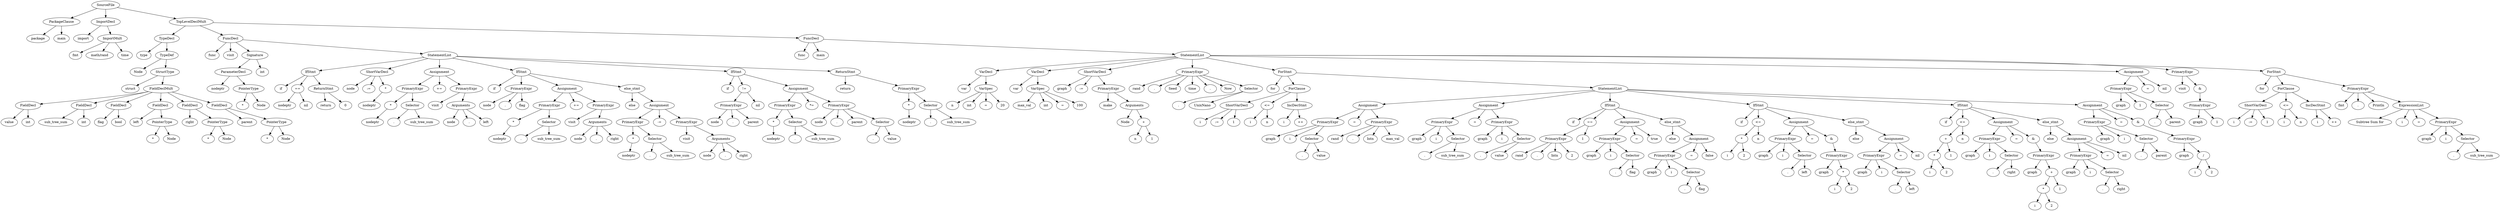 digraph ParseTree {
0[label="SourceFile"]; 1[label="PackageClause"]; 0->1 ;
1[label="PackageClause"]; 2[label="package"]; 1->2 ;
1[label="PackageClause"]; 3[label="main"]; 1->3 ;
0[label="SourceFile"]; 4[label="ImportDecl"]; 0->4 ;
4[label="ImportDecl"]; 5[label="import"]; 4->5 ;
4[label="ImportDecl"]; 6[label="ImportMult"]; 4->6 ;
6[label="ImportMult"]; 7[label="fmt"]; 6->7 ;
6[label="ImportMult"]; 8[label="math/rand"]; 6->8 ;
6[label="ImportMult"]; 9[label="time"]; 6->9 ;
0[label="SourceFile"]; 10[label="TopLevelDeclMult"]; 0->10 ;
10[label="TopLevelDeclMult"]; 11[label="TypeDecl"]; 10->11 ;
11[label="TypeDecl"]; 12[label="type"]; 11->12 ;
11[label="TypeDecl"]; 13[label="TypeDef"]; 11->13 ;
13[label="TypeDef"]; 14[label="Node"]; 13->14 ;
13[label="TypeDef"]; 15[label="StructType"]; 13->15 ;
15[label="StructType"]; 16[label="struct"]; 15->16 ;
15[label="StructType"]; 17[label="FieldDeclMult"]; 15->17 ;
17[label="FieldDeclMult"]; 18[label="FieldDecl"]; 17->18 ;
18[label="FieldDecl"]; 19[label="value"]; 18->19 ;
18[label="FieldDecl"]; 20[label="int"]; 18->20 ;
17[label="FieldDeclMult"]; 21[label="FieldDecl"]; 17->21 ;
21[label="FieldDecl"]; 22[label="sub_tree_sum"]; 21->22 ;
21[label="FieldDecl"]; 23[label="int"]; 21->23 ;
17[label="FieldDeclMult"]; 24[label="FieldDecl"]; 17->24 ;
24[label="FieldDecl"]; 25[label="flag"]; 24->25 ;
24[label="FieldDecl"]; 26[label="bool"]; 24->26 ;
17[label="FieldDeclMult"]; 27[label="FieldDecl"]; 17->27 ;
27[label="FieldDecl"]; 28[label="left"]; 27->28 ;
27[label="FieldDecl"]; 29[label="PointerType"]; 27->29 ;
29[label="PointerType"]; 30[label="*"]; 29->30 ;
29[label="PointerType"]; 31[label="Node"]; 29->31 ;
17[label="FieldDeclMult"]; 32[label="FieldDecl"]; 17->32 ;
32[label="FieldDecl"]; 33[label="right"]; 32->33 ;
32[label="FieldDecl"]; 34[label="PointerType"]; 32->34 ;
34[label="PointerType"]; 35[label="*"]; 34->35 ;
34[label="PointerType"]; 36[label="Node"]; 34->36 ;
17[label="FieldDeclMult"]; 37[label="FieldDecl"]; 17->37 ;
37[label="FieldDecl"]; 38[label="parent"]; 37->38 ;
37[label="FieldDecl"]; 39[label="PointerType"]; 37->39 ;
39[label="PointerType"]; 40[label="*"]; 39->40 ;
39[label="PointerType"]; 41[label="Node"]; 39->41 ;
10[label="TopLevelDeclMult"]; 42[label="FuncDecl"]; 10->42 ;
42[label="FuncDecl"]; 43[label="func"]; 42->43 ;
42[label="FuncDecl"]; 44[label="visit"]; 42->44 ;
42[label="FuncDecl"]; 45[label="Signature"]; 42->45 ;
45[label="Signature"]; 46[label="ParameterDecl"]; 45->46 ;
46[label="ParameterDecl"]; 47[label="nodeptr"]; 46->47 ;
46[label="ParameterDecl"]; 48[label="PointerType"]; 46->48 ;
48[label="PointerType"]; 49[label="*"]; 48->49 ;
48[label="PointerType"]; 50[label="Node"]; 48->50 ;
45[label="Signature"]; 51[label="int"]; 45->51 ;
42[label="FuncDecl"]; 52[label="StatementList"]; 42->52 ;
52[label="StatementList"]; 53[label="IfStmt"]; 52->53 ;
53[label="IfStmt"]; 54[label="if"]; 53->54 ;
53[label="IfStmt"]; 55[label="=="]; 53->55 ;
55[label="=="]; 56[label="nodeptr"]; 55->56 ;
55[label="=="]; 57[label="nil"]; 55->57 ;
53[label="IfStmt"]; 58[label="ReturnStmt"]; 53->58 ;
58[label="ReturnStmt"]; 59[label="return"]; 58->59 ;
58[label="ReturnStmt"]; 60[label="0"]; 58->60 ;
52[label="StatementList"]; 61[label="ShortVarDecl"]; 52->61 ;
61[label="ShortVarDecl"]; 62[label="node"]; 61->62 ;
61[label="ShortVarDecl"]; 63[label=":="]; 61->63 ;
61[label="ShortVarDecl"]; 64[label="*"]; 61->64 ;
64[label="*"]; 65[label="nodeptr"]; 64->65 ;
52[label="StatementList"]; 66[label="Assignment"]; 52->66 ;
66[label="Assignment"]; 67[label="PrimaryExpr"]; 66->67 ;
67[label="PrimaryExpr"]; 68[label="*"]; 67->68 ;
68[label="*"]; 69[label="nodeptr"]; 68->69 ;
67[label="PrimaryExpr"]; 70[label="Selector"]; 67->70 ;
70[label="Selector"]; 71[label="."]; 70->71 ;
70[label="Selector"]; 72[label="sub_tree_sum"]; 70->72 ;
66[label="Assignment"]; 73[label="+="]; 66->73 ;
66[label="Assignment"]; 74[label="PrimaryExpr"]; 66->74 ;
74[label="PrimaryExpr"]; 75[label="visit"]; 74->75 ;
74[label="PrimaryExpr"]; 76[label="Arguments"]; 74->76 ;
76[label="Arguments"]; 77[label="node"]; 76->77 ;
76[label="Arguments"]; 78[label="."]; 76->78 ;
76[label="Arguments"]; 79[label="left"]; 76->79 ;
52[label="StatementList"]; 80[label="IfStmt"]; 52->80 ;
80[label="IfStmt"]; 81[label="if"]; 80->81 ;
80[label="IfStmt"]; 82[label="PrimaryExpr"]; 80->82 ;
82[label="PrimaryExpr"]; 83[label="node"]; 82->83 ;
82[label="PrimaryExpr"]; 84[label="."]; 82->84 ;
82[label="PrimaryExpr"]; 85[label="flag"]; 82->85 ;
80[label="IfStmt"]; 86[label="Assignment"]; 80->86 ;
86[label="Assignment"]; 87[label="PrimaryExpr"]; 86->87 ;
87[label="PrimaryExpr"]; 88[label="*"]; 87->88 ;
88[label="*"]; 89[label="nodeptr"]; 88->89 ;
87[label="PrimaryExpr"]; 90[label="Selector"]; 87->90 ;
90[label="Selector"]; 91[label="."]; 90->91 ;
90[label="Selector"]; 92[label="sub_tree_sum"]; 90->92 ;
86[label="Assignment"]; 93[label="+="]; 86->93 ;
86[label="Assignment"]; 94[label="PrimaryExpr"]; 86->94 ;
94[label="PrimaryExpr"]; 95[label="visit"]; 94->95 ;
94[label="PrimaryExpr"]; 96[label="Arguments"]; 94->96 ;
96[label="Arguments"]; 97[label="node"]; 96->97 ;
96[label="Arguments"]; 98[label="."]; 96->98 ;
96[label="Arguments"]; 99[label="right"]; 96->99 ;
80[label="IfStmt"]; 100[label="else_stmt"]; 80->100 ;
100[label="else_stmt"]; 101[label="else"]; 100->101 ;
100[label="else_stmt"]; 102[label="Assignment"]; 100->102 ;
102[label="Assignment"]; 103[label="PrimaryExpr"]; 102->103 ;
103[label="PrimaryExpr"]; 104[label="*"]; 103->104 ;
104[label="*"]; 105[label="nodeptr"]; 104->105 ;
103[label="PrimaryExpr"]; 106[label="Selector"]; 103->106 ;
106[label="Selector"]; 107[label="."]; 106->107 ;
106[label="Selector"]; 108[label="sub_tree_sum"]; 106->108 ;
102[label="Assignment"]; 109[label="-="]; 102->109 ;
102[label="Assignment"]; 110[label="PrimaryExpr"]; 102->110 ;
110[label="PrimaryExpr"]; 111[label="visit"]; 110->111 ;
110[label="PrimaryExpr"]; 112[label="Arguments"]; 110->112 ;
112[label="Arguments"]; 113[label="node"]; 112->113 ;
112[label="Arguments"]; 114[label="."]; 112->114 ;
112[label="Arguments"]; 115[label="right"]; 112->115 ;
52[label="StatementList"]; 116[label="IfStmt"]; 52->116 ;
116[label="IfStmt"]; 117[label="if"]; 116->117 ;
116[label="IfStmt"]; 118[label="!="]; 116->118 ;
118[label="!="]; 119[label="PrimaryExpr"]; 118->119 ;
119[label="PrimaryExpr"]; 120[label="node"]; 119->120 ;
119[label="PrimaryExpr"]; 121[label="."]; 119->121 ;
119[label="PrimaryExpr"]; 122[label="parent"]; 119->122 ;
118[label="!="]; 123[label="nil"]; 118->123 ;
116[label="IfStmt"]; 124[label="Assignment"]; 116->124 ;
124[label="Assignment"]; 125[label="PrimaryExpr"]; 124->125 ;
125[label="PrimaryExpr"]; 126[label="*"]; 125->126 ;
126[label="*"]; 127[label="nodeptr"]; 126->127 ;
125[label="PrimaryExpr"]; 128[label="Selector"]; 125->128 ;
128[label="Selector"]; 129[label="."]; 128->129 ;
128[label="Selector"]; 130[label="sub_tree_sum"]; 128->130 ;
124[label="Assignment"]; 131[label="*="]; 124->131 ;
124[label="Assignment"]; 132[label="PrimaryExpr"]; 124->132 ;
132[label="PrimaryExpr"]; 133[label="node"]; 132->133 ;
132[label="PrimaryExpr"]; 134[label="."]; 132->134 ;
132[label="PrimaryExpr"]; 135[label="parent"]; 132->135 ;
132[label="PrimaryExpr"]; 136[label="Selector"]; 132->136 ;
136[label="Selector"]; 137[label="."]; 136->137 ;
136[label="Selector"]; 138[label="value"]; 136->138 ;
52[label="StatementList"]; 139[label="ReturnStmt"]; 52->139 ;
139[label="ReturnStmt"]; 140[label="return"]; 139->140 ;
139[label="ReturnStmt"]; 141[label="PrimaryExpr"]; 139->141 ;
141[label="PrimaryExpr"]; 142[label="*"]; 141->142 ;
142[label="*"]; 143[label="nodeptr"]; 142->143 ;
141[label="PrimaryExpr"]; 144[label="Selector"]; 141->144 ;
144[label="Selector"]; 145[label="."]; 144->145 ;
144[label="Selector"]; 146[label="sub_tree_sum"]; 144->146 ;
10[label="TopLevelDeclMult"]; 147[label="FuncDecl"]; 10->147 ;
147[label="FuncDecl"]; 148[label="func"]; 147->148 ;
147[label="FuncDecl"]; 149[label="main"]; 147->149 ;
147[label="FuncDecl"]; 150[label="StatementList"]; 147->150 ;
150[label="StatementList"]; 151[label="VarDecl"]; 150->151 ;
151[label="VarDecl"]; 152[label="var"]; 151->152 ;
151[label="VarDecl"]; 153[label="VarSpec"]; 151->153 ;
153[label="VarSpec"]; 154[label="n"]; 153->154 ;
153[label="VarSpec"]; 155[label="int"]; 153->155 ;
153[label="VarSpec"]; 156[label="="]; 153->156 ;
153[label="VarSpec"]; 157[label="20"]; 153->157 ;
150[label="StatementList"]; 158[label="VarDecl"]; 150->158 ;
158[label="VarDecl"]; 159[label="var"]; 158->159 ;
158[label="VarDecl"]; 160[label="VarSpec"]; 158->160 ;
160[label="VarSpec"]; 161[label="max_val"]; 160->161 ;
160[label="VarSpec"]; 162[label="int"]; 160->162 ;
160[label="VarSpec"]; 163[label="="]; 160->163 ;
160[label="VarSpec"]; 164[label="100"]; 160->164 ;
150[label="StatementList"]; 165[label="ShortVarDecl"]; 150->165 ;
165[label="ShortVarDecl"]; 166[label="graph"]; 165->166 ;
165[label="ShortVarDecl"]; 167[label=":="]; 165->167 ;
165[label="ShortVarDecl"]; 168[label="PrimaryExpr"]; 165->168 ;
168[label="PrimaryExpr"]; 169[label="make"]; 168->169 ;
168[label="PrimaryExpr"]; 170[label="Arguments"]; 168->170 ;
170[label="Arguments"]; 171[label="Node"]; 170->171 ;
170[label="Arguments"]; 172[label="+"]; 170->172 ;
172[label="+"]; 173[label="n"]; 172->173 ;
172[label="+"]; 174[label="1"]; 172->174 ;
150[label="StatementList"]; 175[label="PrimaryExpr"]; 150->175 ;
175[label="PrimaryExpr"]; 176[label="rand"]; 175->176 ;
175[label="PrimaryExpr"]; 177[label="."]; 175->177 ;
175[label="PrimaryExpr"]; 178[label="Seed"]; 175->178 ;
175[label="PrimaryExpr"]; 179[label="time"]; 175->179 ;
175[label="PrimaryExpr"]; 180[label="."]; 175->180 ;
175[label="PrimaryExpr"]; 181[label="Now"]; 175->181 ;
175[label="PrimaryExpr"]; 182[label="Selector"]; 175->182 ;
182[label="Selector"]; 183[label="."]; 182->183 ;
182[label="Selector"]; 184[label="UnixNano"]; 182->184 ;
150[label="StatementList"]; 185[label="ForStmt"]; 150->185 ;
185[label="ForStmt"]; 186[label="for"]; 185->186 ;
185[label="ForStmt"]; 187[label="ForClause"]; 185->187 ;
187[label="ForClause"]; 188[label="ShortVarDecl"]; 187->188 ;
188[label="ShortVarDecl"]; 189[label="i"]; 188->189 ;
188[label="ShortVarDecl"]; 190[label=":="]; 188->190 ;
188[label="ShortVarDecl"]; 191[label="1"]; 188->191 ;
187[label="ForClause"]; 192[label="<="]; 187->192 ;
192[label="<="]; 193[label="i"]; 192->193 ;
192[label="<="]; 194[label="n"]; 192->194 ;
187[label="ForClause"]; 195[label="IncDecStmt"]; 187->195 ;
195[label="IncDecStmt"]; 196[label="i"]; 195->196 ;
195[label="IncDecStmt"]; 197[label="++"]; 195->197 ;
185[label="ForStmt"]; 198[label="StatementList"]; 185->198 ;
198[label="StatementList"]; 199[label="Assignment"]; 198->199 ;
199[label="Assignment"]; 200[label="PrimaryExpr"]; 199->200 ;
200[label="PrimaryExpr"]; 201[label="graph"]; 200->201 ;
200[label="PrimaryExpr"]; 202[label="i"]; 200->202 ;
200[label="PrimaryExpr"]; 203[label="Selector"]; 200->203 ;
203[label="Selector"]; 204[label="."]; 203->204 ;
203[label="Selector"]; 205[label="value"]; 203->205 ;
199[label="Assignment"]; 206[label="="]; 199->206 ;
199[label="Assignment"]; 207[label="PrimaryExpr"]; 199->207 ;
207[label="PrimaryExpr"]; 208[label="rand"]; 207->208 ;
207[label="PrimaryExpr"]; 209[label="."]; 207->209 ;
207[label="PrimaryExpr"]; 210[label="Intn"]; 207->210 ;
207[label="PrimaryExpr"]; 211[label="max_val"]; 207->211 ;
198[label="StatementList"]; 212[label="Assignment"]; 198->212 ;
212[label="Assignment"]; 213[label="PrimaryExpr"]; 212->213 ;
213[label="PrimaryExpr"]; 214[label="graph"]; 213->214 ;
213[label="PrimaryExpr"]; 215[label="i"]; 213->215 ;
213[label="PrimaryExpr"]; 216[label="Selector"]; 213->216 ;
216[label="Selector"]; 217[label="."]; 216->217 ;
216[label="Selector"]; 218[label="sub_tree_sum"]; 216->218 ;
212[label="Assignment"]; 219[label="="]; 212->219 ;
212[label="Assignment"]; 220[label="PrimaryExpr"]; 212->220 ;
220[label="PrimaryExpr"]; 221[label="graph"]; 220->221 ;
220[label="PrimaryExpr"]; 222[label="i"]; 220->222 ;
220[label="PrimaryExpr"]; 223[label="Selector"]; 220->223 ;
223[label="Selector"]; 224[label="."]; 223->224 ;
223[label="Selector"]; 225[label="value"]; 223->225 ;
198[label="StatementList"]; 226[label="IfStmt"]; 198->226 ;
226[label="IfStmt"]; 227[label="if"]; 226->227 ;
226[label="IfStmt"]; 228[label="=="]; 226->228 ;
228[label="=="]; 229[label="PrimaryExpr"]; 228->229 ;
229[label="PrimaryExpr"]; 230[label="rand"]; 229->230 ;
229[label="PrimaryExpr"]; 231[label="."]; 229->231 ;
229[label="PrimaryExpr"]; 232[label="Intn"]; 229->232 ;
229[label="PrimaryExpr"]; 233[label="2"]; 229->233 ;
228[label="=="]; 234[label="1"]; 228->234 ;
226[label="IfStmt"]; 235[label="Assignment"]; 226->235 ;
235[label="Assignment"]; 236[label="PrimaryExpr"]; 235->236 ;
236[label="PrimaryExpr"]; 237[label="graph"]; 236->237 ;
236[label="PrimaryExpr"]; 238[label="i"]; 236->238 ;
236[label="PrimaryExpr"]; 239[label="Selector"]; 236->239 ;
239[label="Selector"]; 240[label="."]; 239->240 ;
239[label="Selector"]; 241[label="flag"]; 239->241 ;
235[label="Assignment"]; 242[label="="]; 235->242 ;
235[label="Assignment"]; 243[label="true"]; 235->243 ;
226[label="IfStmt"]; 244[label="else_stmt"]; 226->244 ;
244[label="else_stmt"]; 245[label="else"]; 244->245 ;
244[label="else_stmt"]; 246[label="Assignment"]; 244->246 ;
246[label="Assignment"]; 247[label="PrimaryExpr"]; 246->247 ;
247[label="PrimaryExpr"]; 248[label="graph"]; 247->248 ;
247[label="PrimaryExpr"]; 249[label="i"]; 247->249 ;
247[label="PrimaryExpr"]; 250[label="Selector"]; 247->250 ;
250[label="Selector"]; 251[label="."]; 250->251 ;
250[label="Selector"]; 252[label="flag"]; 250->252 ;
246[label="Assignment"]; 253[label="="]; 246->253 ;
246[label="Assignment"]; 254[label="false"]; 246->254 ;
198[label="StatementList"]; 255[label="IfStmt"]; 198->255 ;
255[label="IfStmt"]; 256[label="if"]; 255->256 ;
255[label="IfStmt"]; 257[label="<="]; 255->257 ;
257[label="<="]; 258[label="*"]; 257->258 ;
258[label="*"]; 259[label="i"]; 258->259 ;
258[label="*"]; 260[label="2"]; 258->260 ;
257[label="<="]; 261[label="n"]; 257->261 ;
255[label="IfStmt"]; 262[label="Assignment"]; 255->262 ;
262[label="Assignment"]; 263[label="PrimaryExpr"]; 262->263 ;
263[label="PrimaryExpr"]; 264[label="graph"]; 263->264 ;
263[label="PrimaryExpr"]; 265[label="i"]; 263->265 ;
263[label="PrimaryExpr"]; 266[label="Selector"]; 263->266 ;
266[label="Selector"]; 267[label="."]; 266->267 ;
266[label="Selector"]; 268[label="left"]; 266->268 ;
262[label="Assignment"]; 269[label="="]; 262->269 ;
262[label="Assignment"]; 270[label="&"]; 262->270 ;
270[label="&"]; 271[label="PrimaryExpr"]; 270->271 ;
271[label="PrimaryExpr"]; 272[label="graph"]; 271->272 ;
271[label="PrimaryExpr"]; 273[label="*"]; 271->273 ;
273[label="*"]; 274[label="i"]; 273->274 ;
273[label="*"]; 275[label="2"]; 273->275 ;
255[label="IfStmt"]; 276[label="else_stmt"]; 255->276 ;
276[label="else_stmt"]; 277[label="else"]; 276->277 ;
276[label="else_stmt"]; 278[label="Assignment"]; 276->278 ;
278[label="Assignment"]; 279[label="PrimaryExpr"]; 278->279 ;
279[label="PrimaryExpr"]; 280[label="graph"]; 279->280 ;
279[label="PrimaryExpr"]; 281[label="i"]; 279->281 ;
279[label="PrimaryExpr"]; 282[label="Selector"]; 279->282 ;
282[label="Selector"]; 283[label="."]; 282->283 ;
282[label="Selector"]; 284[label="left"]; 282->284 ;
278[label="Assignment"]; 285[label="="]; 278->285 ;
278[label="Assignment"]; 286[label="nil"]; 278->286 ;
198[label="StatementList"]; 287[label="IfStmt"]; 198->287 ;
287[label="IfStmt"]; 288[label="if"]; 287->288 ;
287[label="IfStmt"]; 289[label="<="]; 287->289 ;
289[label="<="]; 290[label="+"]; 289->290 ;
290[label="+"]; 291[label="*"]; 290->291 ;
291[label="*"]; 292[label="i"]; 291->292 ;
291[label="*"]; 293[label="2"]; 291->293 ;
290[label="+"]; 294[label="1"]; 290->294 ;
289[label="<="]; 295[label="n"]; 289->295 ;
287[label="IfStmt"]; 296[label="Assignment"]; 287->296 ;
296[label="Assignment"]; 297[label="PrimaryExpr"]; 296->297 ;
297[label="PrimaryExpr"]; 298[label="graph"]; 297->298 ;
297[label="PrimaryExpr"]; 299[label="i"]; 297->299 ;
297[label="PrimaryExpr"]; 300[label="Selector"]; 297->300 ;
300[label="Selector"]; 301[label="."]; 300->301 ;
300[label="Selector"]; 302[label="right"]; 300->302 ;
296[label="Assignment"]; 303[label="="]; 296->303 ;
296[label="Assignment"]; 304[label="&"]; 296->304 ;
304[label="&"]; 305[label="PrimaryExpr"]; 304->305 ;
305[label="PrimaryExpr"]; 306[label="graph"]; 305->306 ;
305[label="PrimaryExpr"]; 307[label="+"]; 305->307 ;
307[label="+"]; 308[label="*"]; 307->308 ;
308[label="*"]; 309[label="i"]; 308->309 ;
308[label="*"]; 310[label="2"]; 308->310 ;
307[label="+"]; 311[label="1"]; 307->311 ;
287[label="IfStmt"]; 312[label="else_stmt"]; 287->312 ;
312[label="else_stmt"]; 313[label="else"]; 312->313 ;
312[label="else_stmt"]; 314[label="Assignment"]; 312->314 ;
314[label="Assignment"]; 315[label="PrimaryExpr"]; 314->315 ;
315[label="PrimaryExpr"]; 316[label="graph"]; 315->316 ;
315[label="PrimaryExpr"]; 317[label="i"]; 315->317 ;
315[label="PrimaryExpr"]; 318[label="Selector"]; 315->318 ;
318[label="Selector"]; 319[label="."]; 318->319 ;
318[label="Selector"]; 320[label="right"]; 318->320 ;
314[label="Assignment"]; 321[label="="]; 314->321 ;
314[label="Assignment"]; 322[label="nil"]; 314->322 ;
198[label="StatementList"]; 323[label="Assignment"]; 198->323 ;
323[label="Assignment"]; 324[label="PrimaryExpr"]; 323->324 ;
324[label="PrimaryExpr"]; 325[label="graph"]; 324->325 ;
324[label="PrimaryExpr"]; 326[label="i"]; 324->326 ;
324[label="PrimaryExpr"]; 327[label="Selector"]; 324->327 ;
327[label="Selector"]; 328[label="."]; 327->328 ;
327[label="Selector"]; 329[label="parent"]; 327->329 ;
323[label="Assignment"]; 330[label="="]; 323->330 ;
323[label="Assignment"]; 331[label="&"]; 323->331 ;
331[label="&"]; 332[label="PrimaryExpr"]; 331->332 ;
332[label="PrimaryExpr"]; 333[label="graph"]; 332->333 ;
332[label="PrimaryExpr"]; 334[label="/"]; 332->334 ;
334[label="/"]; 335[label="i"]; 334->335 ;
334[label="/"]; 336[label="2"]; 334->336 ;
150[label="StatementList"]; 337[label="Assignment"]; 150->337 ;
337[label="Assignment"]; 338[label="PrimaryExpr"]; 337->338 ;
338[label="PrimaryExpr"]; 339[label="graph"]; 338->339 ;
338[label="PrimaryExpr"]; 340[label="1"]; 338->340 ;
338[label="PrimaryExpr"]; 341[label="Selector"]; 338->341 ;
341[label="Selector"]; 342[label="."]; 341->342 ;
341[label="Selector"]; 343[label="parent"]; 341->343 ;
337[label="Assignment"]; 344[label="="]; 337->344 ;
337[label="Assignment"]; 345[label="nil"]; 337->345 ;
150[label="StatementList"]; 346[label="PrimaryExpr"]; 150->346 ;
346[label="PrimaryExpr"]; 347[label="visit"]; 346->347 ;
346[label="PrimaryExpr"]; 348[label="&"]; 346->348 ;
348[label="&"]; 349[label="PrimaryExpr"]; 348->349 ;
349[label="PrimaryExpr"]; 350[label="graph"]; 349->350 ;
349[label="PrimaryExpr"]; 351[label="1"]; 349->351 ;
150[label="StatementList"]; 352[label="ForStmt"]; 150->352 ;
352[label="ForStmt"]; 353[label="for"]; 352->353 ;
352[label="ForStmt"]; 354[label="ForClause"]; 352->354 ;
354[label="ForClause"]; 355[label="ShortVarDecl"]; 354->355 ;
355[label="ShortVarDecl"]; 356[label="i"]; 355->356 ;
355[label="ShortVarDecl"]; 357[label=":="]; 355->357 ;
355[label="ShortVarDecl"]; 358[label="1"]; 355->358 ;
354[label="ForClause"]; 359[label="<="]; 354->359 ;
359[label="<="]; 360[label="i"]; 359->360 ;
359[label="<="]; 361[label="n"]; 359->361 ;
354[label="ForClause"]; 362[label="IncDecStmt"]; 354->362 ;
362[label="IncDecStmt"]; 363[label="i"]; 362->363 ;
362[label="IncDecStmt"]; 364[label="++"]; 362->364 ;
352[label="ForStmt"]; 365[label="PrimaryExpr"]; 352->365 ;
365[label="PrimaryExpr"]; 366[label="fmt"]; 365->366 ;
365[label="PrimaryExpr"]; 367[label="."]; 365->367 ;
365[label="PrimaryExpr"]; 368[label="Println"]; 365->368 ;
365[label="PrimaryExpr"]; 369[label="ExpressionList"]; 365->369 ;
369[label="ExpressionList"]; 370[label=" Subtree Sum for "]; 369->370 ;
369[label="ExpressionList"]; 371[label="i"]; 369->371 ;
369[label="ExpressionList"]; 372[label=" = "]; 369->372 ;
369[label="ExpressionList"]; 373[label="PrimaryExpr"]; 369->373 ;
373[label="PrimaryExpr"]; 374[label="graph"]; 373->374 ;
373[label="PrimaryExpr"]; 375[label="i"]; 373->375 ;
373[label="PrimaryExpr"]; 376[label="Selector"]; 373->376 ;
376[label="Selector"]; 377[label="."]; 376->377 ;
376[label="Selector"]; 378[label="sub_tree_sum"]; 376->378 ;
}